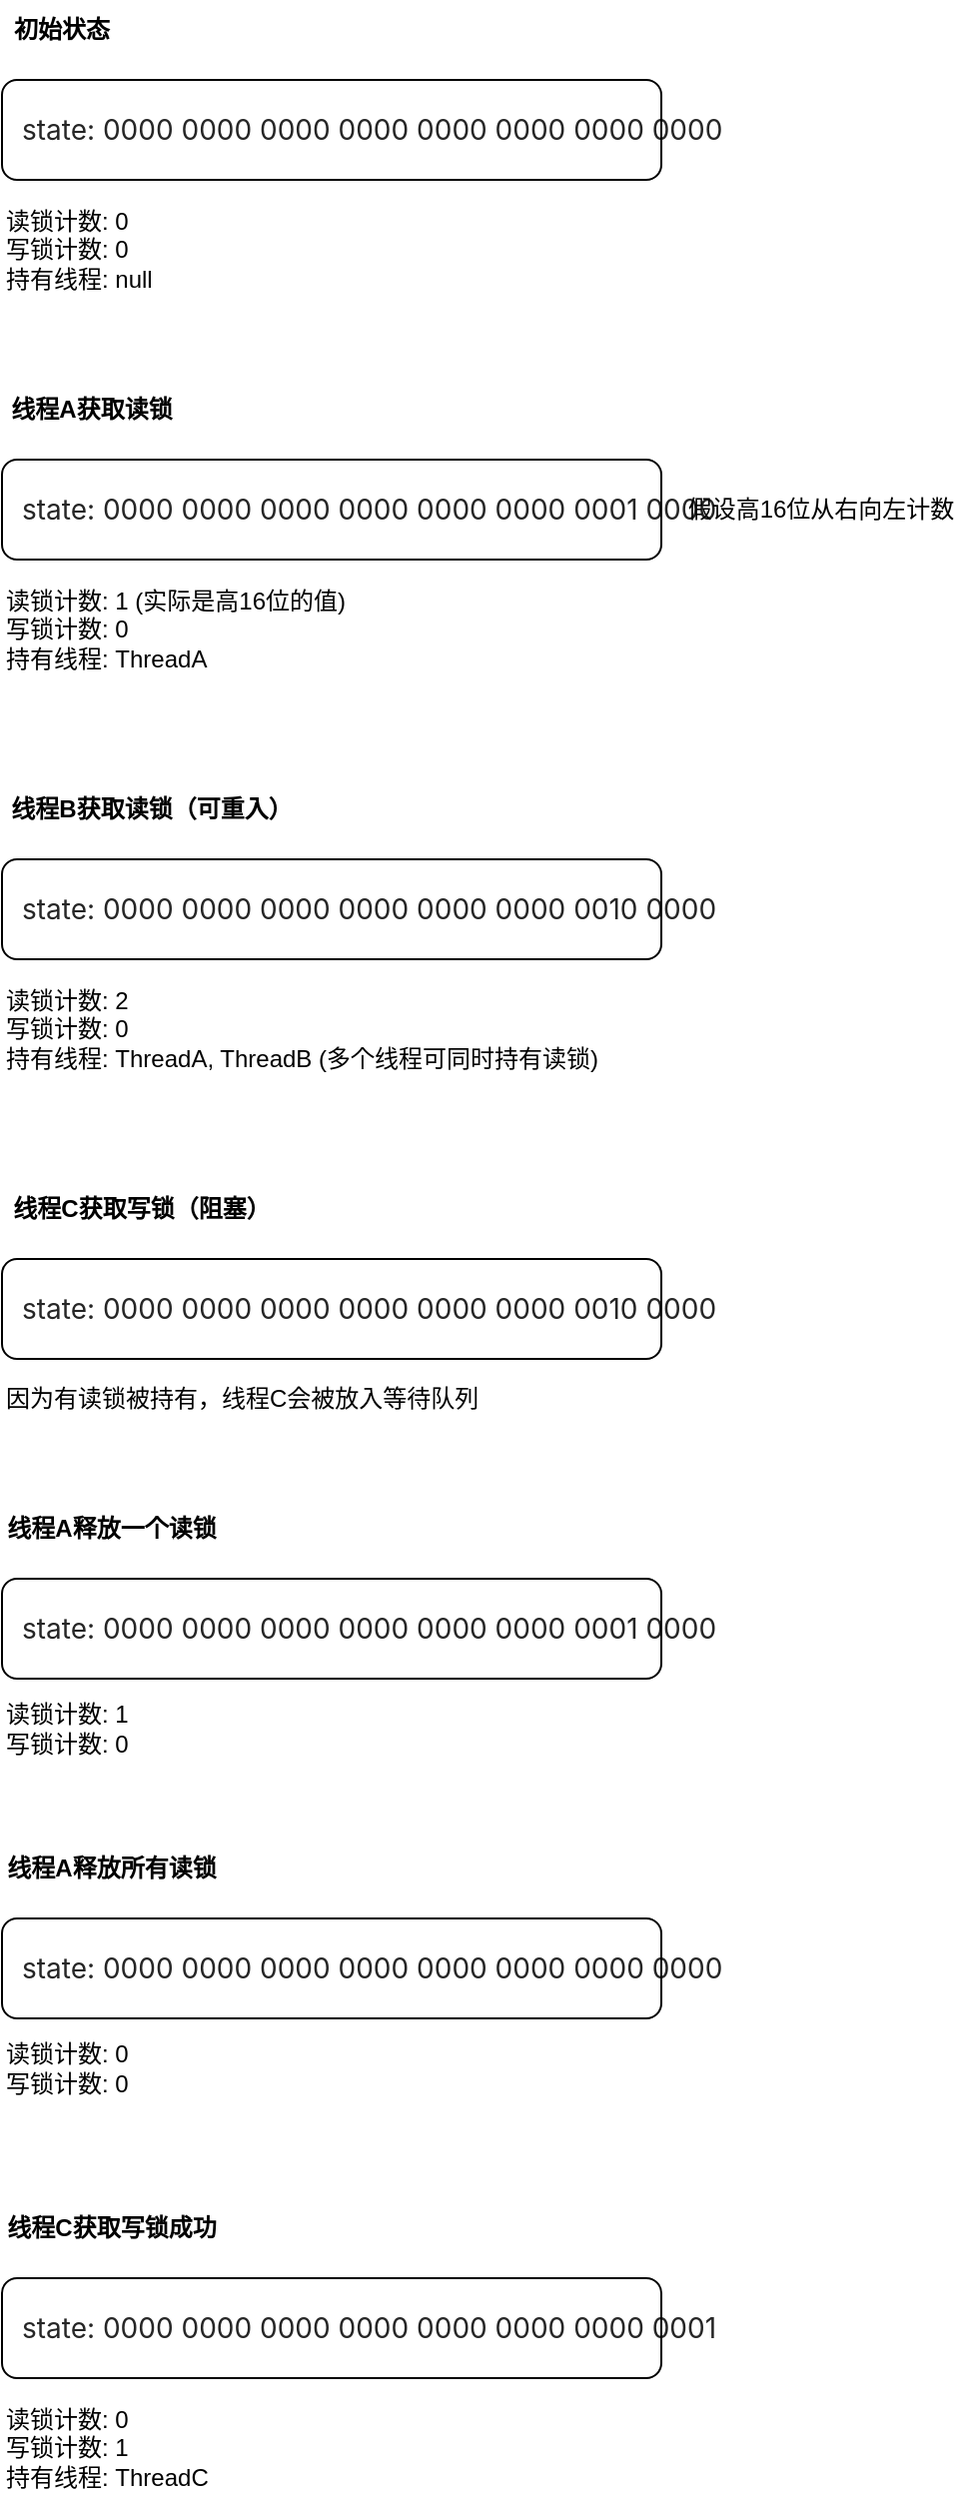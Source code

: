 <mxfile version="27.2.0">
  <diagram name="第 1 页" id="UUu-Jj6y3bTfBlUtvKG2">
    <mxGraphModel dx="1025" dy="447" grid="1" gridSize="10" guides="1" tooltips="1" connect="1" arrows="1" fold="1" page="1" pageScale="1" pageWidth="827" pageHeight="1169" math="0" shadow="0">
      <root>
        <mxCell id="0" />
        <mxCell id="1" parent="0" />
        <mxCell id="uwLhFG13DG_OA8l8_4Pm-31" value="" style="group" vertex="1" connectable="0" parent="1">
          <mxGeometry x="190" y="60" width="330" height="150" as="geometry" />
        </mxCell>
        <mxCell id="uwLhFG13DG_OA8l8_4Pm-1" value="" style="rounded=1;whiteSpace=wrap;html=1;" vertex="1" parent="uwLhFG13DG_OA8l8_4Pm-31">
          <mxGeometry y="40" width="330" height="50" as="geometry" />
        </mxCell>
        <mxCell id="uwLhFG13DG_OA8l8_4Pm-2" value="&lt;span style=&quot;color: rgba(0, 0, 0, 0.85); font-family: -apple-system, BlinkMacSystemFont, &amp;quot;Segoe UI&amp;quot;, Roboto, &amp;quot;Helvetica Neue&amp;quot;, Arial, &amp;quot;Noto Sans&amp;quot;, sans-serif, &amp;quot;Apple Color Emoji&amp;quot;, &amp;quot;Segoe UI Emoji&amp;quot;, &amp;quot;Segoe UI Symbol&amp;quot;, &amp;quot;Noto Color Emoji&amp;quot;; font-size: 14px; white-space: pre;&quot;&gt;state: 0000 0000 0000 0000 0000 0000 0000 0000&lt;br&gt;&lt;/span&gt;" style="text;strokeColor=none;align=left;fillColor=none;html=1;verticalAlign=middle;whiteSpace=wrap;rounded=0;" vertex="1" parent="uwLhFG13DG_OA8l8_4Pm-31">
          <mxGeometry x="7.5" y="50" width="315" height="30" as="geometry" />
        </mxCell>
        <mxCell id="uwLhFG13DG_OA8l8_4Pm-4" value="&lt;div&gt;读锁计数: 0&lt;/div&gt;&lt;div&gt;写锁计数: 0&lt;/div&gt;&lt;div&gt;持有线程: null&lt;/div&gt;" style="text;strokeColor=none;align=left;fillColor=none;html=1;verticalAlign=middle;whiteSpace=wrap;rounded=0;" vertex="1" parent="uwLhFG13DG_OA8l8_4Pm-31">
          <mxGeometry y="100" width="80" height="50" as="geometry" />
        </mxCell>
        <mxCell id="uwLhFG13DG_OA8l8_4Pm-5" value="&lt;b&gt;初始状态&lt;/b&gt;" style="text;strokeColor=none;align=center;fillColor=none;html=1;verticalAlign=middle;whiteSpace=wrap;rounded=0;" vertex="1" parent="uwLhFG13DG_OA8l8_4Pm-31">
          <mxGeometry width="60" height="30" as="geometry" />
        </mxCell>
        <mxCell id="uwLhFG13DG_OA8l8_4Pm-32" value="" style="group" vertex="1" connectable="0" parent="1">
          <mxGeometry x="190" y="250" width="480" height="150" as="geometry" />
        </mxCell>
        <mxCell id="uwLhFG13DG_OA8l8_4Pm-16" value="" style="rounded=1;whiteSpace=wrap;html=1;" vertex="1" parent="uwLhFG13DG_OA8l8_4Pm-32">
          <mxGeometry y="40" width="330" height="50" as="geometry" />
        </mxCell>
        <mxCell id="uwLhFG13DG_OA8l8_4Pm-18" value="&lt;div&gt;读锁计数: 1 (实际是高16位的值)&lt;/div&gt;&lt;div&gt;写锁计数: 0&lt;/div&gt;&lt;div&gt;持有线程: ThreadA&lt;/div&gt;" style="text;strokeColor=none;align=left;fillColor=none;html=1;verticalAlign=middle;whiteSpace=wrap;rounded=0;" vertex="1" parent="uwLhFG13DG_OA8l8_4Pm-32">
          <mxGeometry y="100" width="180" height="50" as="geometry" />
        </mxCell>
        <mxCell id="uwLhFG13DG_OA8l8_4Pm-19" value="&lt;b&gt;线程A获取读锁&lt;/b&gt;" style="text;strokeColor=none;align=center;fillColor=none;html=1;verticalAlign=middle;whiteSpace=wrap;rounded=0;" vertex="1" parent="uwLhFG13DG_OA8l8_4Pm-32">
          <mxGeometry width="90" height="30" as="geometry" />
        </mxCell>
        <mxCell id="uwLhFG13DG_OA8l8_4Pm-21" value="假设高16位从右向左计数" style="text;strokeColor=none;align=center;fillColor=none;html=1;verticalAlign=middle;whiteSpace=wrap;rounded=0;" vertex="1" parent="uwLhFG13DG_OA8l8_4Pm-32">
          <mxGeometry x="340" y="50" width="140" height="30" as="geometry" />
        </mxCell>
        <mxCell id="uwLhFG13DG_OA8l8_4Pm-22" value="&lt;span style=&quot;color: rgba(0, 0, 0, 0.85); font-family: -apple-system, BlinkMacSystemFont, &amp;quot;Segoe UI&amp;quot;, Roboto, &amp;quot;Helvetica Neue&amp;quot;, Arial, &amp;quot;Noto Sans&amp;quot;, sans-serif, &amp;quot;Apple Color Emoji&amp;quot;, &amp;quot;Segoe UI Emoji&amp;quot;, &amp;quot;Segoe UI Symbol&amp;quot;, &amp;quot;Noto Color Emoji&amp;quot;; font-size: 14px; white-space: pre;&quot;&gt;state: 0000 0000 0000 0000 0000 0000 0001 0000&lt;br&gt;&lt;/span&gt;" style="text;strokeColor=none;align=left;fillColor=none;html=1;verticalAlign=middle;whiteSpace=wrap;rounded=0;" vertex="1" parent="uwLhFG13DG_OA8l8_4Pm-32">
          <mxGeometry x="7.5" y="50" width="315" height="30" as="geometry" />
        </mxCell>
        <mxCell id="uwLhFG13DG_OA8l8_4Pm-33" value="" style="group" vertex="1" connectable="0" parent="1">
          <mxGeometry x="190" y="450" width="330" height="150" as="geometry" />
        </mxCell>
        <mxCell id="uwLhFG13DG_OA8l8_4Pm-25" value="" style="rounded=1;whiteSpace=wrap;html=1;" vertex="1" parent="uwLhFG13DG_OA8l8_4Pm-33">
          <mxGeometry y="40" width="330" height="50" as="geometry" />
        </mxCell>
        <mxCell id="uwLhFG13DG_OA8l8_4Pm-26" value="&lt;div&gt;读锁计数: 2&lt;/div&gt;&lt;div&gt;写锁计数: 0&lt;/div&gt;&lt;div&gt;持有线程: ThreadA, ThreadB (多个线程可同时持有读锁)&lt;/div&gt;" style="text;strokeColor=none;align=left;fillColor=none;html=1;verticalAlign=middle;whiteSpace=wrap;rounded=0;" vertex="1" parent="uwLhFG13DG_OA8l8_4Pm-33">
          <mxGeometry y="100" width="310" height="50" as="geometry" />
        </mxCell>
        <mxCell id="uwLhFG13DG_OA8l8_4Pm-27" value="&lt;b&gt;线程B获取读锁（可重入）&lt;/b&gt;" style="text;strokeColor=none;align=center;fillColor=none;html=1;verticalAlign=middle;whiteSpace=wrap;rounded=0;" vertex="1" parent="uwLhFG13DG_OA8l8_4Pm-33">
          <mxGeometry width="150" height="30" as="geometry" />
        </mxCell>
        <mxCell id="uwLhFG13DG_OA8l8_4Pm-29" value="&lt;span style=&quot;color: rgba(0, 0, 0, 0.85); font-family: -apple-system, BlinkMacSystemFont, &amp;quot;Segoe UI&amp;quot;, Roboto, &amp;quot;Helvetica Neue&amp;quot;, Arial, &amp;quot;Noto Sans&amp;quot;, sans-serif, &amp;quot;Apple Color Emoji&amp;quot;, &amp;quot;Segoe UI Emoji&amp;quot;, &amp;quot;Segoe UI Symbol&amp;quot;, &amp;quot;Noto Color Emoji&amp;quot;; font-size: 14px; white-space: pre;&quot;&gt;state: 0000 0000 0000 0000 0000 0000 0010 0000&lt;br&gt;&lt;/span&gt;" style="text;strokeColor=none;align=left;fillColor=none;html=1;verticalAlign=middle;whiteSpace=wrap;rounded=0;" vertex="1" parent="uwLhFG13DG_OA8l8_4Pm-33">
          <mxGeometry x="7.5" y="50" width="315" height="30" as="geometry" />
        </mxCell>
        <mxCell id="uwLhFG13DG_OA8l8_4Pm-39" value="" style="group" vertex="1" connectable="0" parent="1">
          <mxGeometry x="190" y="650" width="330" height="120" as="geometry" />
        </mxCell>
        <mxCell id="uwLhFG13DG_OA8l8_4Pm-35" value="" style="rounded=1;whiteSpace=wrap;html=1;" vertex="1" parent="uwLhFG13DG_OA8l8_4Pm-39">
          <mxGeometry y="40" width="330" height="50" as="geometry" />
        </mxCell>
        <mxCell id="uwLhFG13DG_OA8l8_4Pm-36" value="因为有读锁被持有，线程C会被放入等待队列" style="text;strokeColor=none;align=left;fillColor=none;html=1;verticalAlign=middle;whiteSpace=wrap;rounded=0;" vertex="1" parent="uwLhFG13DG_OA8l8_4Pm-39">
          <mxGeometry y="100" width="250" height="20" as="geometry" />
        </mxCell>
        <mxCell id="uwLhFG13DG_OA8l8_4Pm-37" value="&lt;b&gt;线程C获取写锁（阻塞）&lt;/b&gt;" style="text;strokeColor=none;align=center;fillColor=none;html=1;verticalAlign=middle;whiteSpace=wrap;rounded=0;" vertex="1" parent="uwLhFG13DG_OA8l8_4Pm-39">
          <mxGeometry width="140" height="30" as="geometry" />
        </mxCell>
        <mxCell id="uwLhFG13DG_OA8l8_4Pm-38" value="&lt;span style=&quot;color: rgba(0, 0, 0, 0.85); font-family: -apple-system, BlinkMacSystemFont, &amp;quot;Segoe UI&amp;quot;, Roboto, &amp;quot;Helvetica Neue&amp;quot;, Arial, &amp;quot;Noto Sans&amp;quot;, sans-serif, &amp;quot;Apple Color Emoji&amp;quot;, &amp;quot;Segoe UI Emoji&amp;quot;, &amp;quot;Segoe UI Symbol&amp;quot;, &amp;quot;Noto Color Emoji&amp;quot;; font-size: 14px; white-space: pre;&quot;&gt;state: 0000 0000 0000 0000 0000 0000 0010 0000&lt;br&gt;&lt;/span&gt;" style="text;strokeColor=none;align=left;fillColor=none;html=1;verticalAlign=middle;whiteSpace=wrap;rounded=0;" vertex="1" parent="uwLhFG13DG_OA8l8_4Pm-39">
          <mxGeometry x="7.5" y="50" width="315" height="30" as="geometry" />
        </mxCell>
        <mxCell id="uwLhFG13DG_OA8l8_4Pm-47" value="" style="group" vertex="1" connectable="0" parent="1">
          <mxGeometry x="190" y="810" width="330" height="130" as="geometry" />
        </mxCell>
        <mxCell id="uwLhFG13DG_OA8l8_4Pm-42" value="" style="rounded=1;whiteSpace=wrap;html=1;" vertex="1" parent="uwLhFG13DG_OA8l8_4Pm-47">
          <mxGeometry y="40" width="330" height="50" as="geometry" />
        </mxCell>
        <mxCell id="uwLhFG13DG_OA8l8_4Pm-43" value="&lt;div&gt;读锁计数: 1&lt;/div&gt;&lt;div&gt;写锁计数: 0&lt;/div&gt;" style="text;strokeColor=none;align=left;fillColor=none;html=1;verticalAlign=middle;whiteSpace=wrap;rounded=0;" vertex="1" parent="uwLhFG13DG_OA8l8_4Pm-47">
          <mxGeometry y="100" width="80" height="30" as="geometry" />
        </mxCell>
        <mxCell id="uwLhFG13DG_OA8l8_4Pm-45" value="&lt;span style=&quot;color: rgba(0, 0, 0, 0.85); font-family: -apple-system, BlinkMacSystemFont, &amp;quot;Segoe UI&amp;quot;, Roboto, &amp;quot;Helvetica Neue&amp;quot;, Arial, &amp;quot;Noto Sans&amp;quot;, sans-serif, &amp;quot;Apple Color Emoji&amp;quot;, &amp;quot;Segoe UI Emoji&amp;quot;, &amp;quot;Segoe UI Symbol&amp;quot;, &amp;quot;Noto Color Emoji&amp;quot;; font-size: 14px; white-space: pre;&quot;&gt;state: 0000 0000 0000 0000 0000 0000 0001 0000&lt;br&gt;&lt;/span&gt;" style="text;strokeColor=none;align=left;fillColor=none;html=1;verticalAlign=middle;whiteSpace=wrap;rounded=0;" vertex="1" parent="uwLhFG13DG_OA8l8_4Pm-47">
          <mxGeometry x="7.5" y="50" width="315" height="30" as="geometry" />
        </mxCell>
        <mxCell id="uwLhFG13DG_OA8l8_4Pm-46" value="&lt;b&gt;线程A释放一个读锁&lt;/b&gt;" style="text;strokeColor=none;align=center;fillColor=none;html=1;verticalAlign=middle;whiteSpace=wrap;rounded=0;" vertex="1" parent="uwLhFG13DG_OA8l8_4Pm-47">
          <mxGeometry width="110" height="30" as="geometry" />
        </mxCell>
        <mxCell id="uwLhFG13DG_OA8l8_4Pm-53" value="" style="group" vertex="1" connectable="0" parent="1">
          <mxGeometry x="190" y="980" width="330" height="130" as="geometry" />
        </mxCell>
        <mxCell id="uwLhFG13DG_OA8l8_4Pm-49" value="" style="rounded=1;whiteSpace=wrap;html=1;" vertex="1" parent="uwLhFG13DG_OA8l8_4Pm-53">
          <mxGeometry y="40" width="330" height="50" as="geometry" />
        </mxCell>
        <mxCell id="uwLhFG13DG_OA8l8_4Pm-50" value="&lt;span style=&quot;color: rgba(0, 0, 0, 0.85); font-family: -apple-system, BlinkMacSystemFont, &amp;quot;Segoe UI&amp;quot;, Roboto, &amp;quot;Helvetica Neue&amp;quot;, Arial, &amp;quot;Noto Sans&amp;quot;, sans-serif, &amp;quot;Apple Color Emoji&amp;quot;, &amp;quot;Segoe UI Emoji&amp;quot;, &amp;quot;Segoe UI Symbol&amp;quot;, &amp;quot;Noto Color Emoji&amp;quot;; font-size: 14px; white-space: pre;&quot;&gt;state: 0000 0000 0000 0000 0000 0000 0000 0000&lt;br&gt;&lt;/span&gt;" style="text;strokeColor=none;align=left;fillColor=none;html=1;verticalAlign=middle;whiteSpace=wrap;rounded=0;" vertex="1" parent="uwLhFG13DG_OA8l8_4Pm-53">
          <mxGeometry x="7.5" y="50" width="315" height="30" as="geometry" />
        </mxCell>
        <mxCell id="uwLhFG13DG_OA8l8_4Pm-51" value="&lt;div&gt;读锁计数: 0&lt;/div&gt;&lt;div&gt;写锁计数: 0&lt;/div&gt;" style="text;strokeColor=none;align=left;fillColor=none;html=1;verticalAlign=middle;whiteSpace=wrap;rounded=0;" vertex="1" parent="uwLhFG13DG_OA8l8_4Pm-53">
          <mxGeometry y="100" width="80" height="30" as="geometry" />
        </mxCell>
        <mxCell id="uwLhFG13DG_OA8l8_4Pm-52" value="&lt;b&gt;线程A释放所有读锁&lt;/b&gt;" style="text;strokeColor=none;align=center;fillColor=none;html=1;verticalAlign=middle;whiteSpace=wrap;rounded=0;" vertex="1" parent="uwLhFG13DG_OA8l8_4Pm-53">
          <mxGeometry width="110" height="30" as="geometry" />
        </mxCell>
        <mxCell id="uwLhFG13DG_OA8l8_4Pm-59" value="" style="group" vertex="1" connectable="0" parent="1">
          <mxGeometry x="190" y="1160" width="330" height="150" as="geometry" />
        </mxCell>
        <mxCell id="uwLhFG13DG_OA8l8_4Pm-55" value="" style="rounded=1;whiteSpace=wrap;html=1;" vertex="1" parent="uwLhFG13DG_OA8l8_4Pm-59">
          <mxGeometry y="40" width="330" height="50" as="geometry" />
        </mxCell>
        <mxCell id="uwLhFG13DG_OA8l8_4Pm-56" value="&lt;div&gt;读锁计数: 0&lt;/div&gt;&lt;div&gt;写锁计数: 1&lt;/div&gt;&lt;div&gt;持有线程: ThreadC&lt;/div&gt;" style="text;strokeColor=none;align=left;fillColor=none;html=1;verticalAlign=middle;whiteSpace=wrap;rounded=0;" vertex="1" parent="uwLhFG13DG_OA8l8_4Pm-59">
          <mxGeometry y="100" width="110" height="50" as="geometry" />
        </mxCell>
        <mxCell id="uwLhFG13DG_OA8l8_4Pm-57" value="&lt;b&gt;线程C获取写锁成功&lt;/b&gt;" style="text;strokeColor=none;align=center;fillColor=none;html=1;verticalAlign=middle;whiteSpace=wrap;rounded=0;" vertex="1" parent="uwLhFG13DG_OA8l8_4Pm-59">
          <mxGeometry width="110" height="30" as="geometry" />
        </mxCell>
        <mxCell id="uwLhFG13DG_OA8l8_4Pm-58" value="&lt;span style=&quot;color: rgba(0, 0, 0, 0.85); font-family: -apple-system, BlinkMacSystemFont, &amp;quot;Segoe UI&amp;quot;, Roboto, &amp;quot;Helvetica Neue&amp;quot;, Arial, &amp;quot;Noto Sans&amp;quot;, sans-serif, &amp;quot;Apple Color Emoji&amp;quot;, &amp;quot;Segoe UI Emoji&amp;quot;, &amp;quot;Segoe UI Symbol&amp;quot;, &amp;quot;Noto Color Emoji&amp;quot;; font-size: 14px; white-space: pre;&quot;&gt;state: 0000 0000 0000 0000 0000 0000 0000 0001&lt;br&gt;&lt;/span&gt;" style="text;strokeColor=none;align=left;fillColor=none;html=1;verticalAlign=middle;whiteSpace=wrap;rounded=0;" vertex="1" parent="uwLhFG13DG_OA8l8_4Pm-59">
          <mxGeometry x="7.5" y="50" width="315" height="30" as="geometry" />
        </mxCell>
      </root>
    </mxGraphModel>
  </diagram>
</mxfile>
